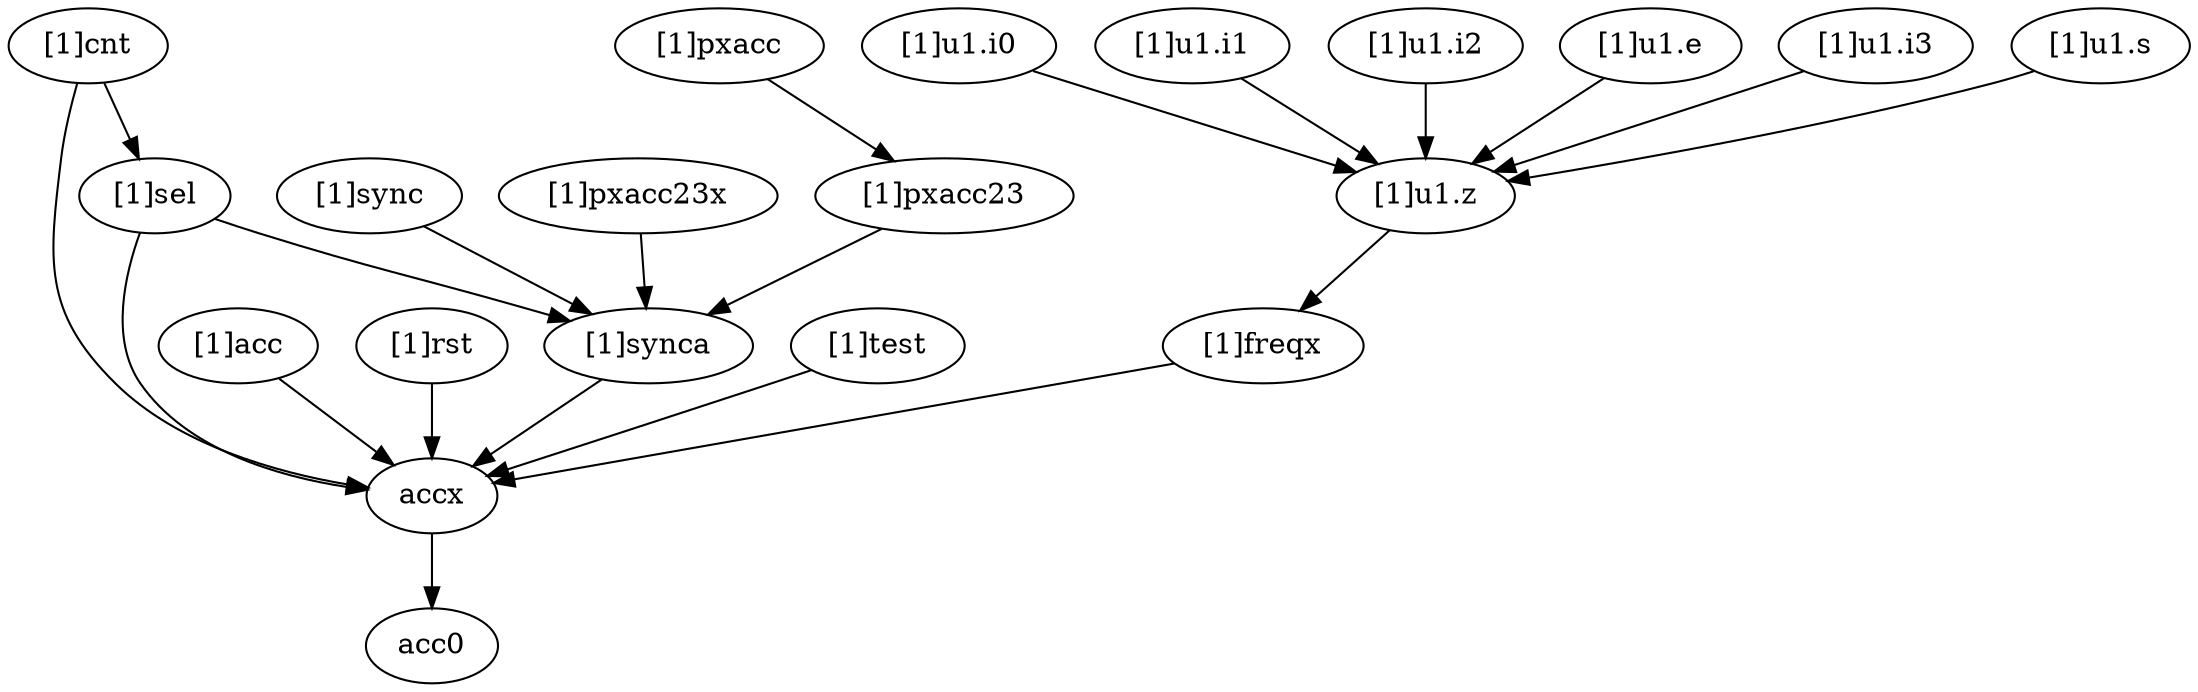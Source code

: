 strict digraph "" {
	"[1]u1.i0"	 [complexity=8,
		importance=0.108539881959,
		rank=0.0135674852449];
	"[1]u1.z"	 [complexity=6,
		importance=0.0986798945999,
		rank=0.0164466491];
	"[1]u1.i0" -> "[1]u1.z";
	"[1]u1.i1"	 [complexity=8,
		importance=0.108539881959,
		rank=0.0135674852449];
	"[1]u1.i1" -> "[1]u1.z";
	"[1]u1.i2"	 [complexity=8,
		importance=0.108539881959,
		rank=0.0135674852449];
	"[1]u1.i2" -> "[1]u1.z";
	"[1]u1.e"	 [complexity=7,
		importance=0.499972724254,
		rank=0.0714246748934];
	"[1]u1.e" -> "[1]u1.z";
	"[1]cnt"	 [complexity=11,
		importance=0.115171591076,
		rank=0.0104701446433];
	"[1]sel"	 [complexity=9,
		importance=0.108598339822,
		rank=0.0120664822024];
	"[1]cnt" -> "[1]sel";
	accx	 [complexity=2,
		importance=0.0426200912327,
		rank=0.0213100456164];
	"[1]cnt" -> accx;
	"[1]acc"	 [complexity=6,
		importance=0.0522139734181,
		rank=0.00870232890302];
	"[1]acc" -> accx;
	"[1]rst"	 [complexity=3,
		importance=0.134433524953,
		rank=0.0448111749842];
	"[1]rst" -> accx;
	"[1]sync"	 [complexity=9,
		importance=0.108233146921,
		rank=0.0120259052135];
	"[1]synca"	 [complexity=3,
		importance=0.101659895667,
		rank=0.033886631889];
	"[1]sync" -> "[1]synca";
	"[1]pxacc23x"	 [complexity=9,
		importance=0.110493487956,
		rank=0.0122770542173];
	"[1]pxacc23x" -> "[1]synca";
	"[1]sel" -> accx;
	"[1]sel" -> "[1]synca";
	"[1]u1.i3"	 [complexity=8,
		importance=0.108539881959,
		rank=0.0135674852449];
	"[1]u1.i3" -> "[1]u1.z";
	acc0	 [complexity=0,
		importance=0.00934607227333,
		rank=0.0];
	accx -> acc0;
	"[1]test"	 [complexity=4,
		importance=0.134433524953,
		rank=0.0336083812382];
	"[1]test" -> accx;
	"[1]synca" -> accx;
	"[1]pxacc"	 [complexity=11,
		importance=0.122624240216,
		rank=0.0111476582014];
	"[1]pxacc23"	 [complexity=9,
		importance=0.113030358031,
		rank=0.0125589286701];
	"[1]pxacc" -> "[1]pxacc23";
	"[1]freqx"	 [complexity=6,
		importance=0.065688623442,
		rank=0.010948103907];
	"[1]freqx" -> accx;
	"[1]pxacc23" -> "[1]synca";
	"[1]u1.z" -> "[1]freqx";
	"[1]u1.s"	 [complexity=7,
		importance=0.401540639566,
		rank=0.0573629485094];
	"[1]u1.s" -> "[1]u1.z";
}
